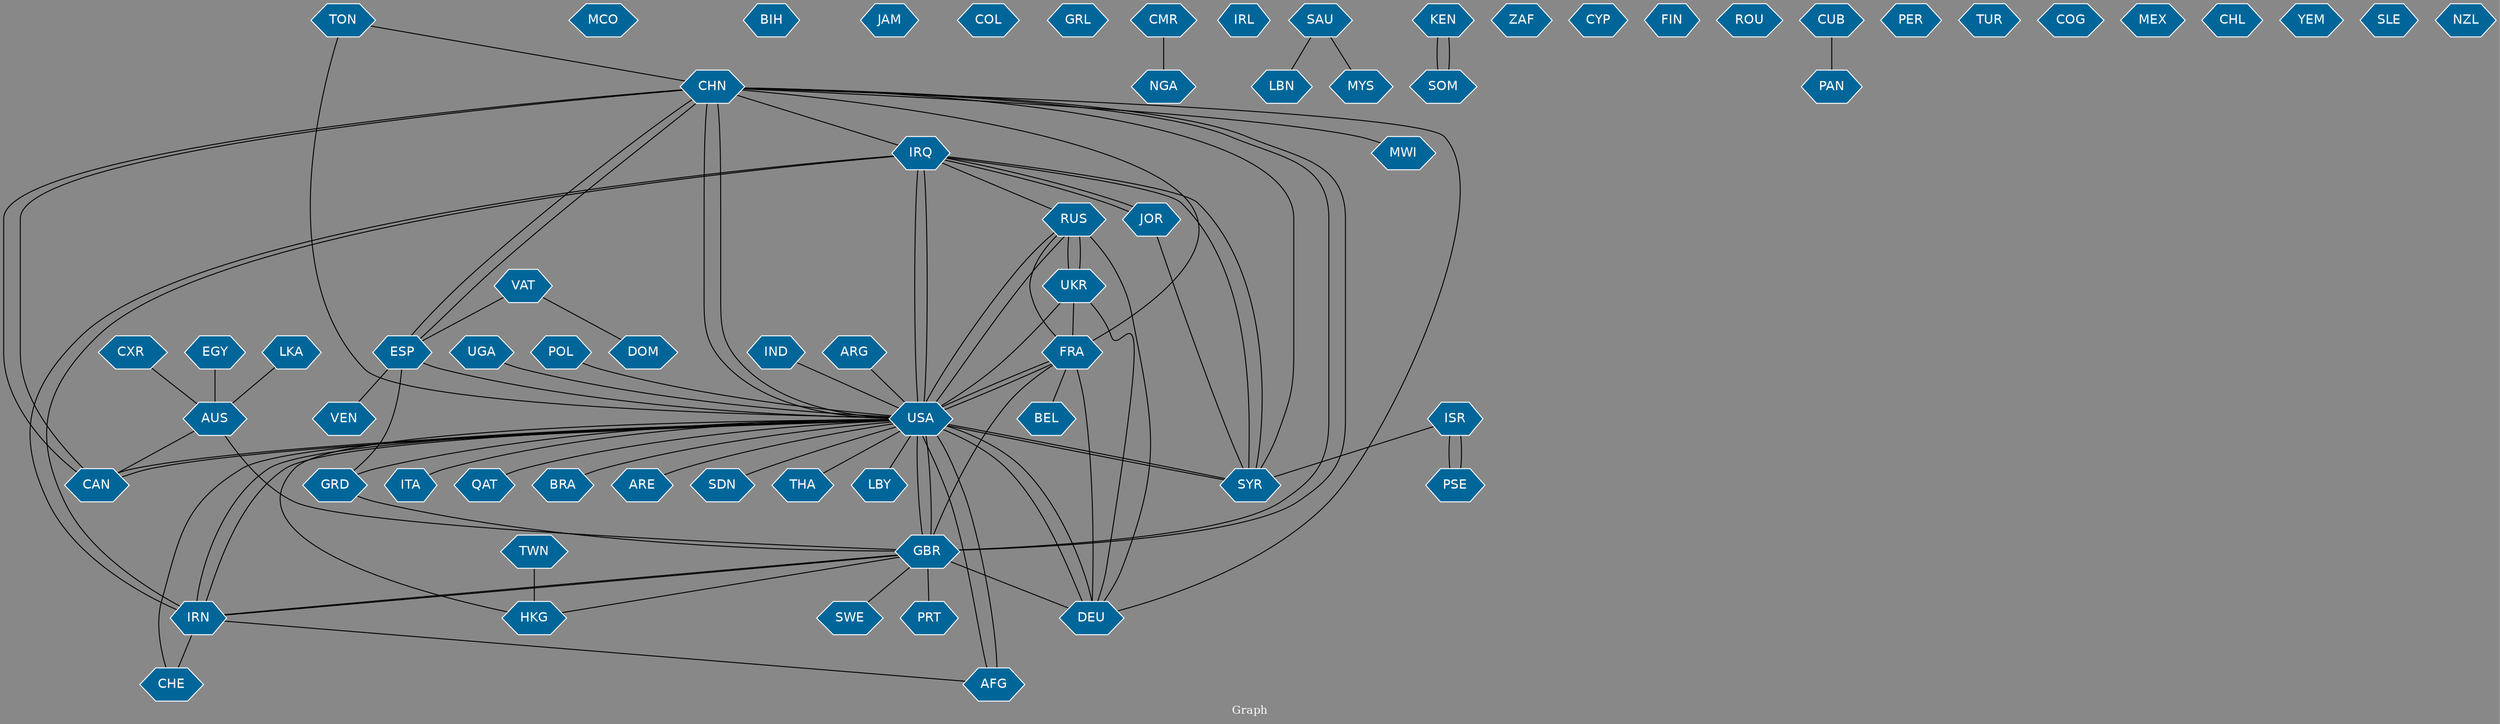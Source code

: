 // Countries together in item graph
graph {
	graph [bgcolor="#888888" fontcolor=white fontsize=12 label="Graph" outputorder=edgesfirst overlap=prism]
	node [color=white fillcolor="#006699" fontcolor=white fontname=Helvetica shape=hexagon style=filled]
	edge [arrowhead=open color=black fontcolor=white fontname=Courier fontsize=12]
		CHN [label=CHN]
		IRQ [label=IRQ]
		UKR [label=UKR]
		RUS [label=RUS]
		USA [label=USA]
		ESP [label=ESP]
		CAN [label=CAN]
		ITA [label=ITA]
		MCO [label=MCO]
		GBR [label=GBR]
		SYR [label=SYR]
		DEU [label=DEU]
		EGY [label=EGY]
		VAT [label=VAT]
		BIH [label=BIH]
		AFG [label=AFG]
		FRA [label=FRA]
		UGA [label=UGA]
		JAM [label=JAM]
		COL [label=COL]
		QAT [label=QAT]
		GRL [label=GRL]
		NGA [label=NGA]
		POL [label=POL]
		AUS [label=AUS]
		IRN [label=IRN]
		IRL [label=IRL]
		BRA [label=BRA]
		JOR [label=JOR]
		BEL [label=BEL]
		ARE [label=ARE]
		LBN [label=LBN]
		ISR [label=ISR]
		PSE [label=PSE]
		GRD [label=GRD]
		LKA [label=LKA]
		TON [label=TON]
		KEN [label=KEN]
		SOM [label=SOM]
		CHE [label=CHE]
		"CXR " [label="CXR "]
		PRT [label=PRT]
		ZAF [label=ZAF]
		SAU [label=SAU]
		MYS [label=MYS]
		SWE [label=SWE]
		SDN [label=SDN]
		CYP [label=CYP]
		FIN [label=FIN]
		IND [label=IND]
		ROU [label=ROU]
		DOM [label=DOM]
		CUB [label=CUB]
		PER [label=PER]
		PAN [label=PAN]
		TUR [label=TUR]
		COG [label=COG]
		THA [label=THA]
		MEX [label=MEX]
		CHL [label=CHL]
		HKG [label=HKG]
		LBY [label=LBY]
		ARG [label=ARG]
		MWI [label=MWI]
		YEM [label=YEM]
		SLE [label=SLE]
		NZL [label=NZL]
		CMR [label=CMR]
		VEN [label=VEN]
		TWN [label=TWN]
			FRA -- BEL [weight=2]
			UKR -- FRA [weight=1]
			GBR -- IRN [weight=2]
			USA -- THA [weight=1]
			CUB -- PAN [weight=1]
			FRA -- USA [weight=2]
			CAN -- USA [weight=1]
			CHN -- IRQ [weight=1]
			CHN -- CAN [weight=2]
			GBR -- PRT [weight=1]
			AFG -- USA [weight=4]
			USA -- LBY [weight=1]
			EGY -- AUS [weight=1]
			CHN -- DEU [weight=1]
			JOR -- SYR [weight=1]
			CHN -- ESP [weight=1]
			TON -- USA [weight=1]
			USA -- UKR [weight=2]
			USA -- IRN [weight=4]
			GRD -- GBR [weight=1]
			CAN -- CHN [weight=6]
			JOR -- IRQ [weight=1]
			USA -- AFG [weight=2]
			DEU -- RUS [weight=1]
			IRQ -- IRN [weight=4]
			ESP -- CHN [weight=1]
			CHN -- USA [weight=8]
			SAU -- MYS [weight=1]
			CHN -- GBR [weight=2]
			AUS -- CAN [weight=1]
			GBR -- CHN [weight=2]
			USA -- CHE [weight=1]
			IND -- USA [weight=1]
			UGA -- USA [weight=1]
			USA -- ARE [weight=1]
			GBR -- HKG [weight=1]
			USA -- SYR [weight=2]
			IRQ -- RUS [weight=1]
			GBR -- DEU [weight=2]
			USA -- IRQ [weight=16]
			LKA -- AUS [weight=1]
			ARG -- USA [weight=1]
			ESP -- GRD [weight=2]
			PSE -- ISR [weight=2]
			IRN -- AFG [weight=1]
			KEN -- SOM [weight=2]
			USA -- RUS [weight=3]
			FRA -- DEU [weight=2]
			POL -- USA [weight=1]
			TWN -- HKG [weight=1]
			CMR -- NGA [weight=1]
			IRQ -- SYR [weight=2]
			USA -- GRD [weight=2]
			ISR -- PSE [weight=2]
			FRA -- GBR [weight=1]
			IRN -- IRQ [weight=3]
			UKR -- DEU [weight=1]
			GBR -- SWE [weight=1]
			SYR -- CHN [weight=1]
			ESP -- VEN [weight=1]
			VAT -- DOM [weight=1]
			IRQ -- JOR [weight=1]
			RUS -- UKR [weight=19]
			USA -- FRA [weight=1]
			IRN -- USA [weight=2]
			IRN -- GBR [weight=1]
			USA -- QAT [weight=1]
			USA -- BRA [weight=1]
			GBR -- USA [weight=1]
			USA -- DEU [weight=1]
			USA -- SDN [weight=1]
			VAT -- ESP [weight=1]
			SYR -- USA [weight=2]
			SYR -- IRQ [weight=4]
			USA -- HKG [weight=1]
			UKR -- RUS [weight=7]
			USA -- CAN [weight=1]
			ISR -- SYR [weight=3]
			RUS -- FRA [weight=1]
			IRQ -- USA [weight=15]
			TON -- CHN [weight=1]
			SOM -- KEN [weight=1]
			RUS -- USA [weight=4]
			"CXR " -- AUS [weight=1]
			DEU -- USA [weight=2]
			CHN -- MWI [weight=1]
			SAU -- LBN [weight=1]
			FRA -- CHN [weight=1]
			USA -- ITA [weight=1]
			ESP -- USA [weight=3]
			USA -- CHN [weight=8]
			IRN -- CHE [weight=1]
			AUS -- GBR [weight=1]
			USA -- GBR [weight=2]
}